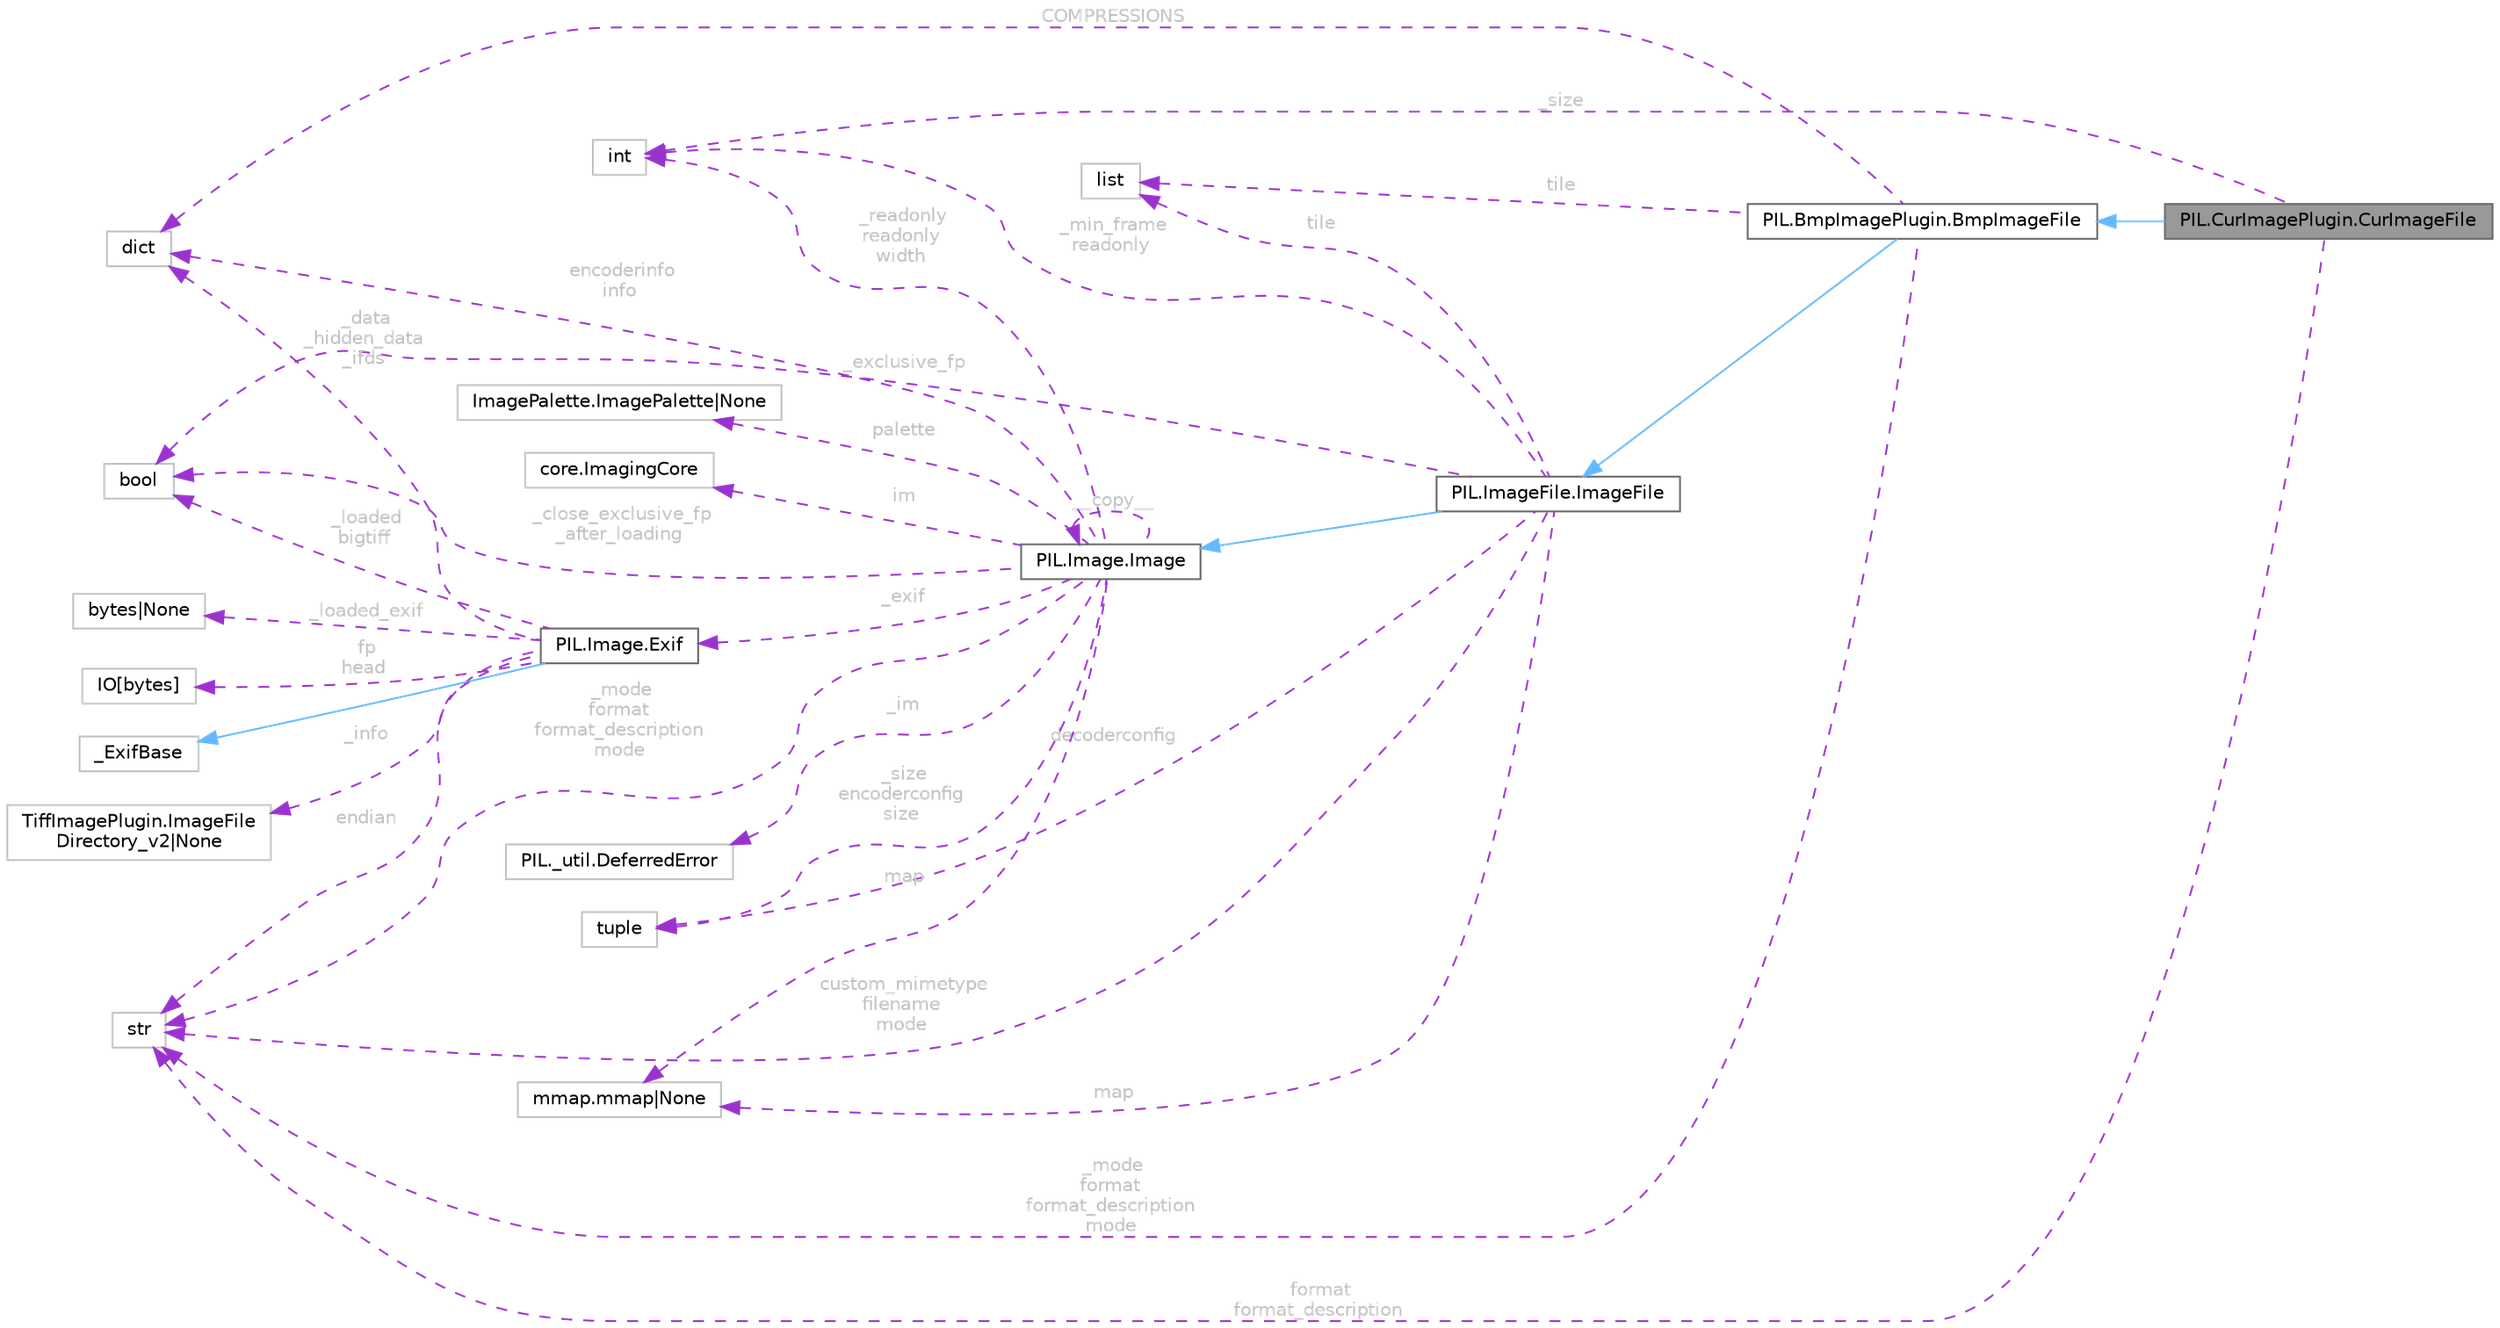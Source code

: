 digraph "PIL.CurImagePlugin.CurImageFile"
{
 // LATEX_PDF_SIZE
  bgcolor="transparent";
  edge [fontname=Helvetica,fontsize=10,labelfontname=Helvetica,labelfontsize=10];
  node [fontname=Helvetica,fontsize=10,shape=box,height=0.2,width=0.4];
  rankdir="LR";
  Node1 [id="Node000001",label="PIL.CurImagePlugin.CurImageFile",height=0.2,width=0.4,color="gray40", fillcolor="grey60", style="filled", fontcolor="black",tooltip="Image plugin for Windows Cursor files."];
  Node2 -> Node1 [id="edge1_Node000001_Node000002",dir="back",color="steelblue1",style="solid",tooltip=" "];
  Node2 [id="Node000002",label="PIL.BmpImagePlugin.BmpImageFile",height=0.2,width=0.4,color="gray40", fillcolor="white", style="filled",URL="$d2/de7/classPIL_1_1BmpImagePlugin_1_1BmpImageFile.html",tooltip=" "];
  Node3 -> Node2 [id="edge2_Node000002_Node000003",dir="back",color="steelblue1",style="solid",tooltip=" "];
  Node3 [id="Node000003",label="PIL.ImageFile.ImageFile",height=0.2,width=0.4,color="gray40", fillcolor="white", style="filled",URL="$da/d3b/classPIL_1_1ImageFile_1_1ImageFile.html",tooltip=" "];
  Node4 -> Node3 [id="edge3_Node000003_Node000004",dir="back",color="steelblue1",style="solid",tooltip=" "];
  Node4 [id="Node000004",label="PIL.Image.Image",height=0.2,width=0.4,color="gray40", fillcolor="white", style="filled",URL="$db/d16/classPIL_1_1Image_1_1Image.html",tooltip=" "];
  Node5 -> Node4 [id="edge4_Node000004_Node000005",dir="back",color="darkorchid3",style="dashed",tooltip=" ",label=" _mode\nformat\nformat_description\nmode",fontcolor="grey" ];
  Node5 [id="Node000005",label="str",height=0.2,width=0.4,color="grey75", fillcolor="white", style="filled",tooltip=" "];
  Node6 -> Node4 [id="edge5_Node000004_Node000006",dir="back",color="darkorchid3",style="dashed",tooltip=" ",label=" _close_exclusive_fp\l_after_loading",fontcolor="grey" ];
  Node6 [id="Node000006",label="bool",height=0.2,width=0.4,color="grey75", fillcolor="white", style="filled",tooltip=" "];
  Node4 -> Node4 [id="edge6_Node000004_Node000004",dir="back",color="darkorchid3",style="dashed",tooltip=" ",label=" __copy__",fontcolor="grey" ];
  Node7 -> Node4 [id="edge7_Node000004_Node000007",dir="back",color="darkorchid3",style="dashed",tooltip=" ",label=" _im",fontcolor="grey" ];
  Node7 [id="Node000007",label="PIL._util.DeferredError",height=0.2,width=0.4,color="grey75", fillcolor="white", style="filled",URL="$d6/d5c/classPIL_1_1__util_1_1DeferredError.html",tooltip=" "];
  Node8 -> Node4 [id="edge8_Node000004_Node000008",dir="back",color="darkorchid3",style="dashed",tooltip=" ",label=" _size\nencoderconfig\nsize",fontcolor="grey" ];
  Node8 [id="Node000008",label="tuple",height=0.2,width=0.4,color="grey75", fillcolor="white", style="filled",tooltip=" "];
  Node9 -> Node4 [id="edge9_Node000004_Node000009",dir="back",color="darkorchid3",style="dashed",tooltip=" ",label=" palette",fontcolor="grey" ];
  Node9 [id="Node000009",label="ImagePalette.ImagePalette\|None",height=0.2,width=0.4,color="grey75", fillcolor="white", style="filled",tooltip=" "];
  Node10 -> Node4 [id="edge10_Node000004_Node000010",dir="back",color="darkorchid3",style="dashed",tooltip=" ",label=" encoderinfo\ninfo",fontcolor="grey" ];
  Node10 [id="Node000010",label="dict",height=0.2,width=0.4,color="grey75", fillcolor="white", style="filled",tooltip=" "];
  Node11 -> Node4 [id="edge11_Node000004_Node000011",dir="back",color="darkorchid3",style="dashed",tooltip=" ",label=" _readonly\nreadonly\nwidth",fontcolor="grey" ];
  Node11 [id="Node000011",label="int",height=0.2,width=0.4,color="grey75", fillcolor="white", style="filled",tooltip=" "];
  Node12 -> Node4 [id="edge12_Node000004_Node000012",dir="back",color="darkorchid3",style="dashed",tooltip=" ",label=" _exif",fontcolor="grey" ];
  Node12 [id="Node000012",label="PIL.Image.Exif",height=0.2,width=0.4,color="gray40", fillcolor="white", style="filled",URL="$d5/d98/classPIL_1_1Image_1_1Exif.html",tooltip=" "];
  Node13 -> Node12 [id="edge13_Node000012_Node000013",dir="back",color="steelblue1",style="solid",tooltip=" "];
  Node13 [id="Node000013",label="_ExifBase",height=0.2,width=0.4,color="grey75", fillcolor="white", style="filled",URL="$d3/dc3/class__ExifBase.html",tooltip=" "];
  Node5 -> Node12 [id="edge14_Node000012_Node000005",dir="back",color="darkorchid3",style="dashed",tooltip=" ",label=" endian",fontcolor="grey" ];
  Node6 -> Node12 [id="edge15_Node000012_Node000006",dir="back",color="darkorchid3",style="dashed",tooltip=" ",label=" _loaded\nbigtiff",fontcolor="grey" ];
  Node10 -> Node12 [id="edge16_Node000012_Node000010",dir="back",color="darkorchid3",style="dashed",tooltip=" ",label=" _data\n_hidden_data\n_ifds",fontcolor="grey" ];
  Node14 -> Node12 [id="edge17_Node000012_Node000014",dir="back",color="darkorchid3",style="dashed",tooltip=" ",label=" _info",fontcolor="grey" ];
  Node14 [id="Node000014",label="TiffImagePlugin.ImageFile\lDirectory_v2\|None",height=0.2,width=0.4,color="grey75", fillcolor="white", style="filled",tooltip=" "];
  Node15 -> Node12 [id="edge18_Node000012_Node000015",dir="back",color="darkorchid3",style="dashed",tooltip=" ",label=" _loaded_exif",fontcolor="grey" ];
  Node15 [id="Node000015",label="bytes\|None",height=0.2,width=0.4,color="grey75", fillcolor="white", style="filled",tooltip=" "];
  Node16 -> Node12 [id="edge19_Node000012_Node000016",dir="back",color="darkorchid3",style="dashed",tooltip=" ",label=" fp\nhead",fontcolor="grey" ];
  Node16 [id="Node000016",label="IO[bytes]",height=0.2,width=0.4,color="grey75", fillcolor="white", style="filled",tooltip=" "];
  Node17 -> Node4 [id="edge20_Node000004_Node000017",dir="back",color="darkorchid3",style="dashed",tooltip=" ",label=" map",fontcolor="grey" ];
  Node17 [id="Node000017",label="mmap.mmap\|None",height=0.2,width=0.4,color="grey75", fillcolor="white", style="filled",tooltip=" "];
  Node18 -> Node4 [id="edge21_Node000004_Node000018",dir="back",color="darkorchid3",style="dashed",tooltip=" ",label=" im",fontcolor="grey" ];
  Node18 [id="Node000018",label="core.ImagingCore",height=0.2,width=0.4,color="grey75", fillcolor="white", style="filled",tooltip=" "];
  Node11 -> Node3 [id="edge22_Node000003_Node000011",dir="back",color="darkorchid3",style="dashed",tooltip=" ",label=" _min_frame\nreadonly",fontcolor="grey" ];
  Node5 -> Node3 [id="edge23_Node000003_Node000005",dir="back",color="darkorchid3",style="dashed",tooltip=" ",label=" custom_mimetype\nfilename\nmode",fontcolor="grey" ];
  Node19 -> Node3 [id="edge24_Node000003_Node000019",dir="back",color="darkorchid3",style="dashed",tooltip=" ",label=" tile",fontcolor="grey" ];
  Node19 [id="Node000019",label="list",height=0.2,width=0.4,color="grey75", fillcolor="white", style="filled",tooltip=" "];
  Node8 -> Node3 [id="edge25_Node000003_Node000008",dir="back",color="darkorchid3",style="dashed",tooltip=" ",label=" decoderconfig",fontcolor="grey" ];
  Node6 -> Node3 [id="edge26_Node000003_Node000006",dir="back",color="darkorchid3",style="dashed",tooltip=" ",label=" _exclusive_fp",fontcolor="grey" ];
  Node17 -> Node3 [id="edge27_Node000003_Node000017",dir="back",color="darkorchid3",style="dashed",tooltip=" ",label=" map",fontcolor="grey" ];
  Node5 -> Node2 [id="edge28_Node000002_Node000005",dir="back",color="darkorchid3",style="dashed",tooltip=" ",label=" _mode\nformat\nformat_description\nmode",fontcolor="grey" ];
  Node10 -> Node2 [id="edge29_Node000002_Node000010",dir="back",color="darkorchid3",style="dashed",tooltip=" ",label=" COMPRESSIONS",fontcolor="grey" ];
  Node19 -> Node2 [id="edge30_Node000002_Node000019",dir="back",color="darkorchid3",style="dashed",tooltip=" ",label=" tile",fontcolor="grey" ];
  Node5 -> Node1 [id="edge31_Node000001_Node000005",dir="back",color="darkorchid3",style="dashed",tooltip=" ",label=" format\nformat_description",fontcolor="grey" ];
  Node11 -> Node1 [id="edge32_Node000001_Node000011",dir="back",color="darkorchid3",style="dashed",tooltip=" ",label=" _size",fontcolor="grey" ];
}
